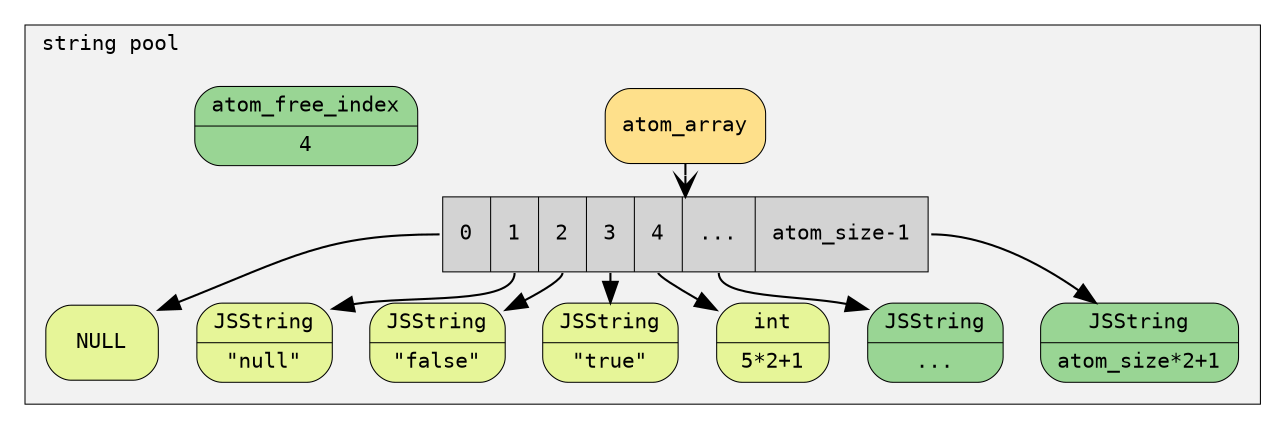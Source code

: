 digraph {
	compound=true
	fontname="Inconsolata, Consolas"
	fontsize=10
	margin="0,0"
	ranksep=0.2
	penwidth=0.5
	graph [
		rankdir = "TR"
	];
	node [fontname="Inconsolata, Consolas", fontsize=10, penwidth=0.5]
	edge [fontname="Inconsolata, Consolas", fontsize=10]

	subgraph cluster1 {
		margin="10,10"
		labeljust="left"
		label = "string pool"
		style=filled
		fillcolor=gray95
		node [shape=Mrecord, style=filled, colorscheme=spectral7]
		
		root [label="{atom_array}", fillcolor=3]

		{			
			NULL [label="{NULL}", fillcolor=5]
			null [label="{JSString|\"null\"}", fillcolor=5]
			false [label="{JSString|\"false\"}", fillcolor=5]
			true [label="{JSString|\"true\"}", fillcolor=5]
			0 [label="{int|5*2+1}", fillcolor=5]
			1 [label="{JSString|...}", fillcolor=6]
			end [label="{JSString|atom_size*2+1}", fillcolor=6]

			atom_free_index [label="{atom_free_index|4}", fillcolor=6]

			atom_array [
			label="<f0> 0| <f1> 1| <f2> 2| <f3> 3| <f4> 4| <f5> ...| <f6> atom_size-1", 
			shape="record"
			];
			"atom_array":f0 -> NULL[];
			"atom_array":f1 -> null[];
			"atom_array":f2 -> false[];
			"atom_array":f3 -> true[];
			"atom_array":f4 -> 0[];
			"atom_array":f5 -> 1[];
			"atom_array":f6 -> end[];
		}



		edge [arrowhead=vee]
		root -> { atom_array }			
	}
}

